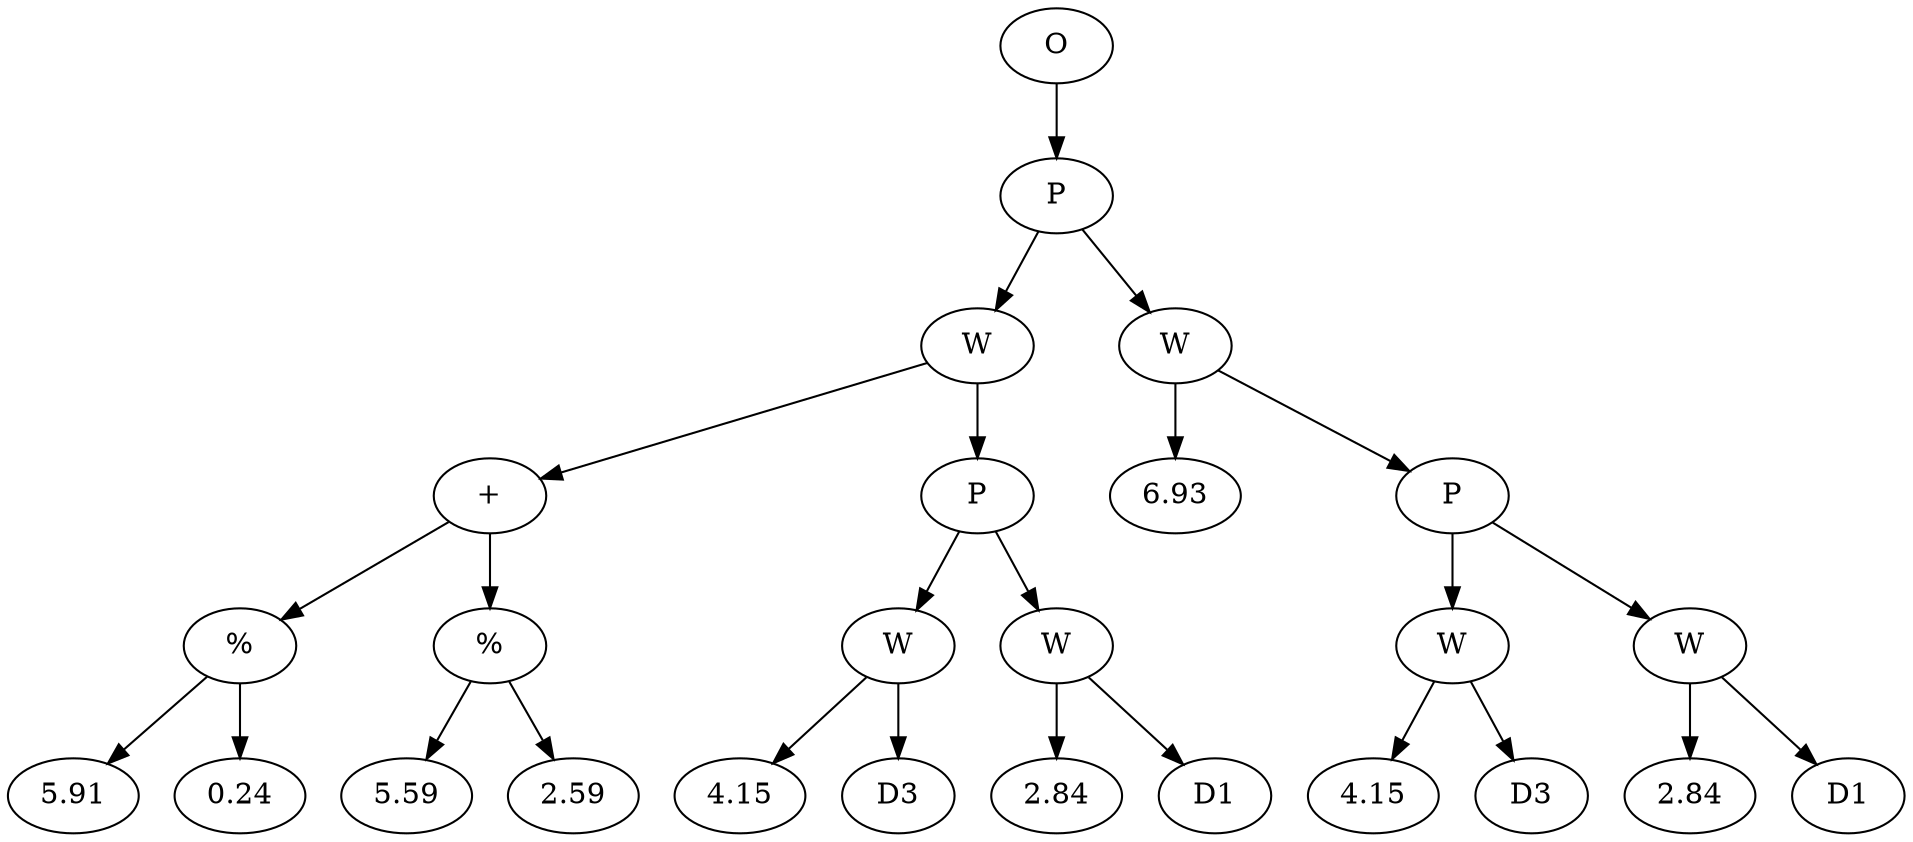 // Tree
digraph {
	1263033 [label=O]
	1263034 [label=P]
	1263033 -> 1263034
	1263035 [label=W]
	1263034 -> 1263035
	1263036 [label="+"]
	1263035 -> 1263036
	1263037 [label="%"]
	1263036 -> 1263037
	1263038 [label=5.91]
	1263037 -> 1263038
	1263039 [label=0.24]
	1263037 -> 1263039
	1263040 [label="%"]
	1263036 -> 1263040
	1263041 [label=5.59]
	1263040 -> 1263041
	1263042 [label=2.59]
	1263040 -> 1263042
	1263043 [label=P]
	1263035 -> 1263043
	1263044 [label=W]
	1263043 -> 1263044
	1263045 [label=4.15]
	1263044 -> 1263045
	1263046 [label=D3]
	1263044 -> 1263046
	1263047 [label=W]
	1263043 -> 1263047
	1263048 [label=2.84]
	1263047 -> 1263048
	1263049 [label=D1]
	1263047 -> 1263049
	1263050 [label=W]
	1263034 -> 1263050
	1263051 [label=6.93]
	1263050 -> 1263051
	1263052 [label=P]
	1263050 -> 1263052
	1263053 [label=W]
	1263052 -> 1263053
	1263054 [label=4.15]
	1263053 -> 1263054
	1263055 [label=D3]
	1263053 -> 1263055
	1263056 [label=W]
	1263052 -> 1263056
	1263057 [label=2.84]
	1263056 -> 1263057
	1263058 [label=D1]
	1263056 -> 1263058
}
